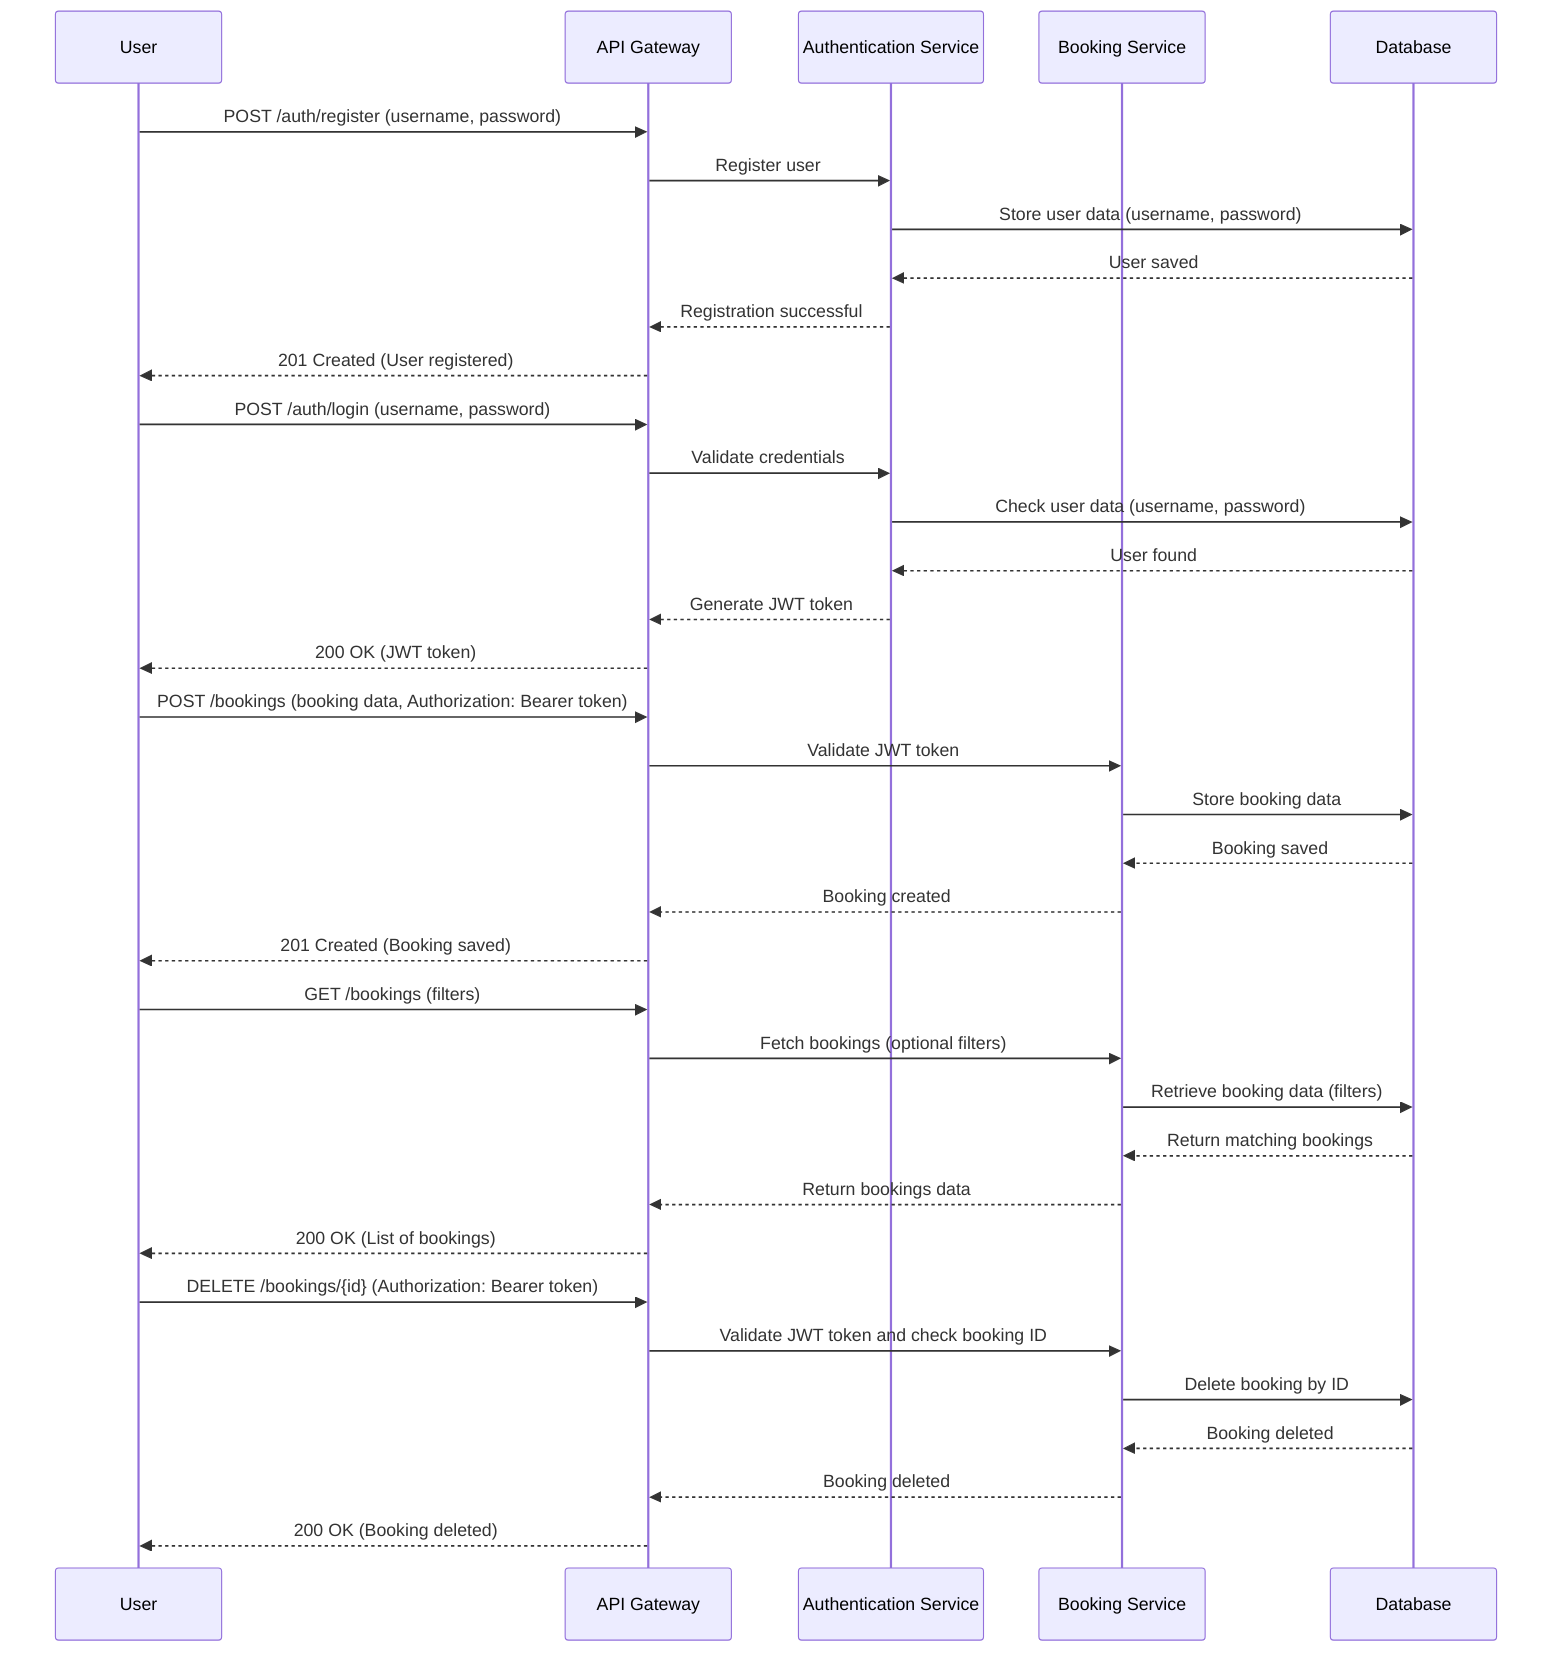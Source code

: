 sequenceDiagram
    participant U as User
    participant API as API Gateway
    participant Auth as Authentication Service
    participant Book as Booking Service
    participant DB as Database

    U->>API: POST /auth/register (username, password)
    API->>Auth: Register user
    Auth->>DB: Store user data (username, password)
    DB-->>Auth: User saved
    Auth-->>API: Registration successful
    API-->>U: 201 Created (User registered)

    U->>API: POST /auth/login (username, password)
    API->>Auth: Validate credentials
    Auth->>DB: Check user data (username, password)
    DB-->>Auth: User found
    Auth-->>API: Generate JWT token
    API-->>U: 200 OK (JWT token)

    U->>API: POST /bookings (booking data, Authorization: Bearer token)
    API->>Book: Validate JWT token
    Book->>DB: Store booking data
    DB-->>Book: Booking saved
    Book-->>API: Booking created
    API-->>U: 201 Created (Booking saved)

    U->>API: GET /bookings (filters)
    API->>Book: Fetch bookings (optional filters)
    Book->>DB: Retrieve booking data (filters)
    DB-->>Book: Return matching bookings
    Book-->>API: Return bookings data
    API-->>U: 200 OK (List of bookings)

    U->>API: DELETE /bookings/{id} (Authorization: Bearer token)
    API->>Book: Validate JWT token and check booking ID
    Book->>DB: Delete booking by ID
    DB-->>Book: Booking deleted
    Book-->>API: Booking deleted
    API-->>U: 200 OK (Booking deleted)